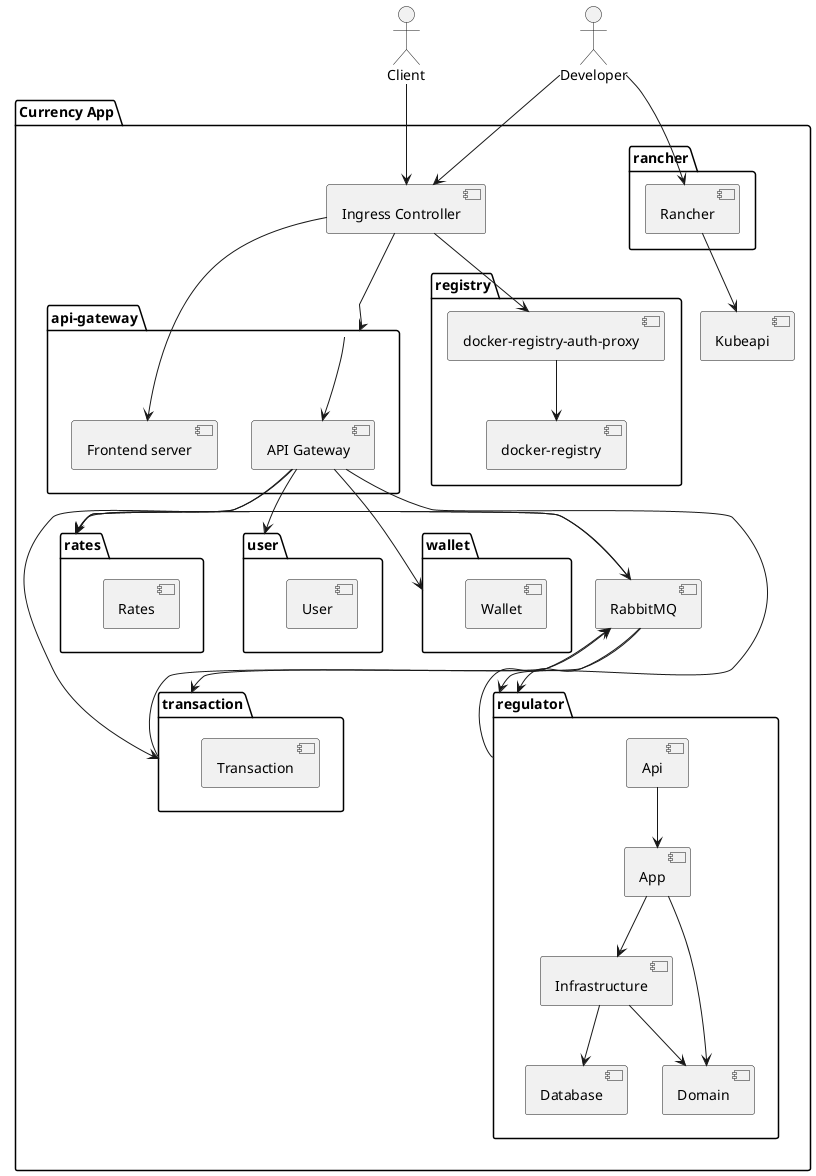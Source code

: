 @startuml
package "Currency App" {
    package "api-gateway" {
        [Frontend server]
        [API Gateway]
    }
    package "regulator" {
        [Api]
        [App]
        [Infrastructure]
        [Domain]
        [Database]
    }
    package "rates" {
        [Rates]
    }
    package "user" {
        [User]
    }
    package "wallet" {
        [Wallet]
    }
    package "transaction" {
        [Transaction]
    }
    package "registry" {
        [docker-registry]
        [docker-registry-auth-proxy]
    }
    package "rancher" {
        [Rancher]
    }
    [Ingress Controller]
    [Kubeapi]
    [RabbitMQ]
}

[docker-registry-auth-proxy] --> [docker-registry]

[Api] --> [App]
[App] --> [Infrastructure]
[App] --> [Domain]
[Infrastructure] --> [Domain]
[Infrastructure] --> [Database]

[Ingress Controller] --> [docker-registry-auth-proxy]
[Ingress Controller] --> [api-gateway]
[Ingress Controller] --> [Frontend server]

[api-gateway] --> [API Gateway]
[API Gateway] ---> [regulator]
[API Gateway] --> [rates]
[API Gateway] --> [user]
[API Gateway] --> [wallet]
[API Gateway] ---> [transaction]

[RabbitMQ] --> [regulator]
[regulator] --> [RabbitMQ]
[RabbitMQ] --> [rates]
[rates] --> [RabbitMQ]
[RabbitMQ] --> [transaction]
[transaction] --> [RabbitMQ]

actor Client
[Client] --> [Ingress Controller]

actor Developer
[Developer] --> [Rancher]
[Developer] --> [Ingress Controller]
[Rancher] --> [Kubeapi]
@enduml
